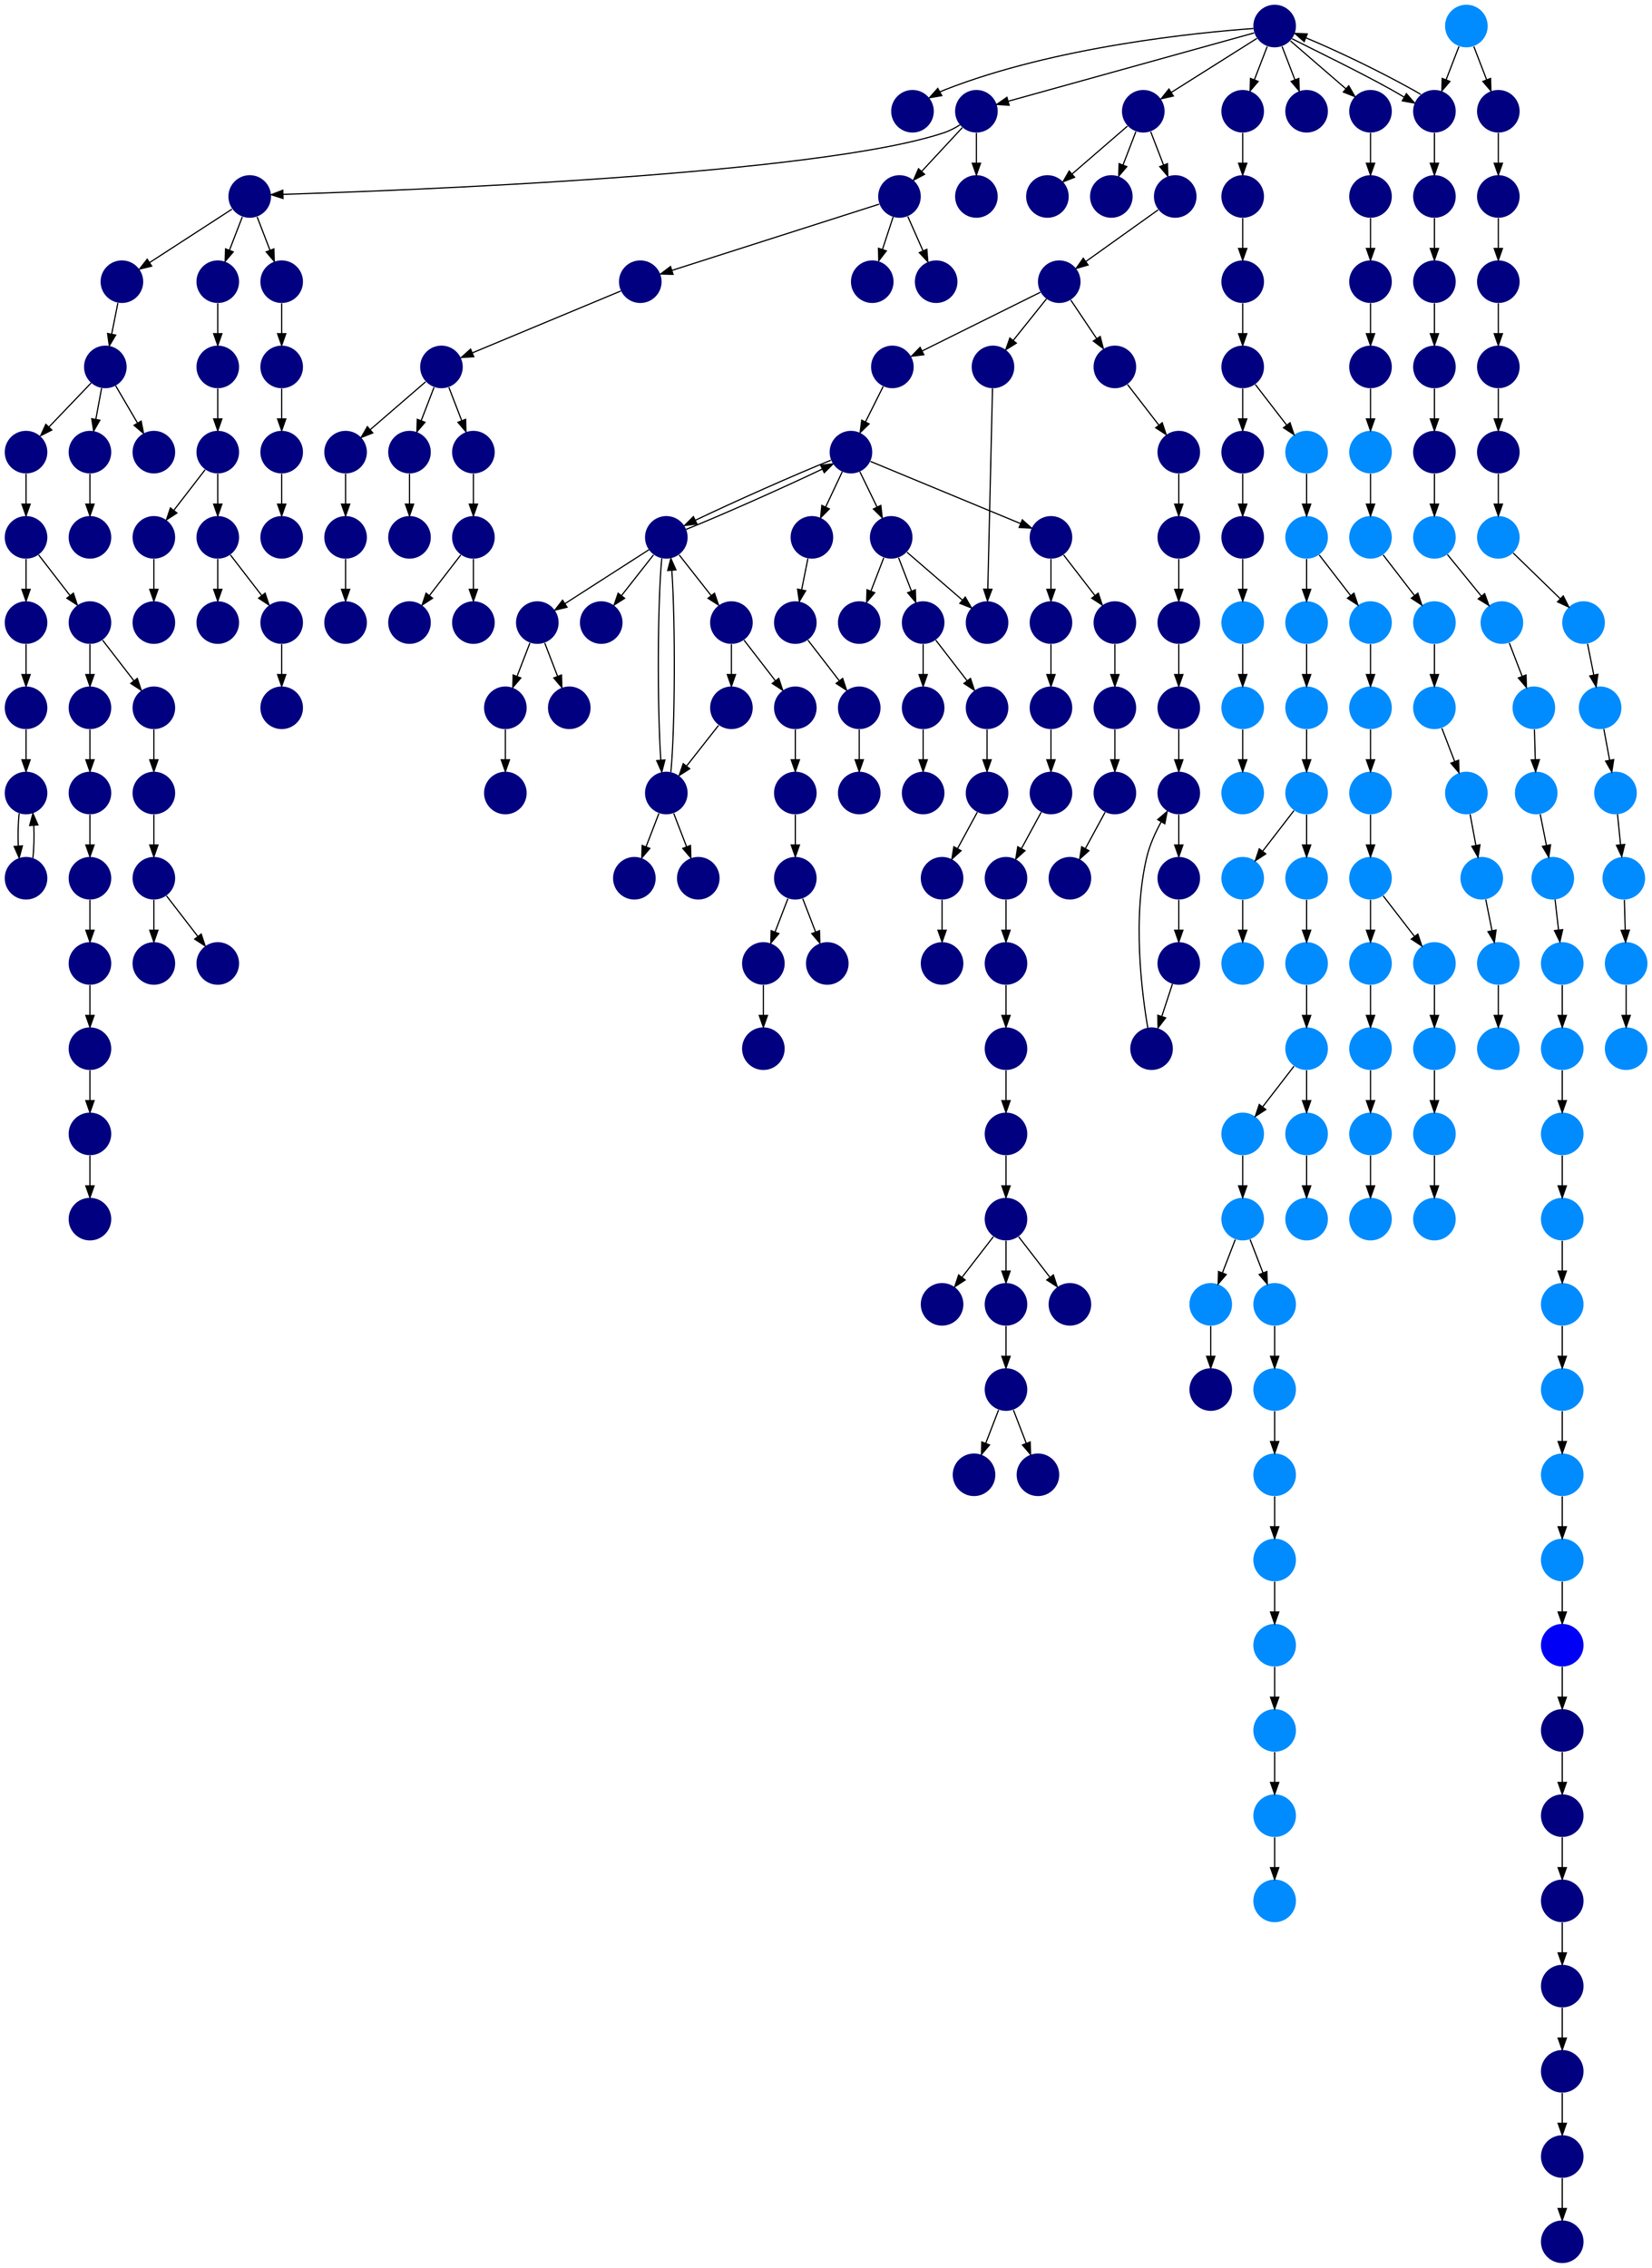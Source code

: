 digraph{
0 [tooltip = "A", penwidth = 0, style = filled, fillcolor = "#000080", shape = circle, label = ""]
1 [tooltip = "A", penwidth = 0, style = filled, fillcolor = "#000080", shape = circle, label = ""]
2 [tooltip = "A", penwidth = 0, style = filled, fillcolor = "#000080", shape = circle, label = ""]
3 [tooltip = "A", penwidth = 0, style = filled, fillcolor = "#000080", shape = circle, label = ""]
4 [tooltip = "A", penwidth = 0, style = filled, fillcolor = "#000080", shape = circle, label = ""]
5 [tooltip = "A", penwidth = 0, style = filled, fillcolor = "#000080", shape = circle, label = ""]
6 [tooltip = "G", penwidth = 0, style = filled, fillcolor = "#008cff", shape = circle, label = ""]
7 [tooltip = "A", penwidth = 0, style = filled, fillcolor = "#000080", shape = circle, label = ""]
8 [tooltip = "A", penwidth = 0, style = filled, fillcolor = "#000080", shape = circle, label = ""]
9 [tooltip = "A", penwidth = 0, style = filled, fillcolor = "#000080", shape = circle, label = ""]
10 [tooltip = "G", penwidth = 0, style = filled, fillcolor = "#008cff", shape = circle, label = ""]
11 [tooltip = "A", penwidth = 0, style = filled, fillcolor = "#000080", shape = circle, label = ""]
12 [tooltip = "A", penwidth = 0, style = filled, fillcolor = "#000080", shape = circle, label = ""]
13 [tooltip = "A", penwidth = 0, style = filled, fillcolor = "#000080", shape = circle, label = ""]
14 [tooltip = "A", penwidth = 0, style = filled, fillcolor = "#000080", shape = circle, label = ""]
15 [tooltip = "A", penwidth = 0, style = filled, fillcolor = "#000080", shape = circle, label = ""]
16 [tooltip = "A", penwidth = 0, style = filled, fillcolor = "#000080", shape = circle, label = ""]
17 [tooltip = "A", penwidth = 0, style = filled, fillcolor = "#000080", shape = circle, label = ""]
18 [tooltip = "A", penwidth = 0, style = filled, fillcolor = "#000080", shape = circle, label = ""]
19 [tooltip = "A", penwidth = 0, style = filled, fillcolor = "#000080", shape = circle, label = ""]
20 [tooltip = "A", penwidth = 0, style = filled, fillcolor = "#000080", shape = circle, label = ""]
21 [tooltip = "A", penwidth = 0, style = filled, fillcolor = "#000080", shape = circle, label = ""]
22 [tooltip = "A", penwidth = 0, style = filled, fillcolor = "#000080", shape = circle, label = ""]
23 [tooltip = "A", penwidth = 0, style = filled, fillcolor = "#000080", shape = circle, label = ""]
24 [tooltip = "A", penwidth = 0, style = filled, fillcolor = "#000080", shape = circle, label = ""]
25 [tooltip = "A", penwidth = 0, style = filled, fillcolor = "#000080", shape = circle, label = ""]
26 [tooltip = "A", penwidth = 0, style = filled, fillcolor = "#000080", shape = circle, label = ""]
27 [tooltip = "G", penwidth = 0, style = filled, fillcolor = "#008cff", shape = circle, label = ""]
28 [tooltip = "G", penwidth = 0, style = filled, fillcolor = "#008cff", shape = circle, label = ""]
29 [tooltip = "G", penwidth = 0, style = filled, fillcolor = "#008cff", shape = circle, label = ""]
30 [tooltip = "A", penwidth = 0, style = filled, fillcolor = "#000080", shape = circle, label = ""]
31 [tooltip = "G", penwidth = 0, style = filled, fillcolor = "#008cff", shape = circle, label = ""]
32 [tooltip = "G", penwidth = 0, style = filled, fillcolor = "#008cff", shape = circle, label = ""]
33 [tooltip = "A", penwidth = 0, style = filled, fillcolor = "#000080", shape = circle, label = ""]
34 [tooltip = "D", penwidth = 0, style = filled, fillcolor = "#0000f6", shape = circle, label = ""]
35 [tooltip = "G", penwidth = 0, style = filled, fillcolor = "#008cff", shape = circle, label = ""]
36 [tooltip = "A", penwidth = 0, style = filled, fillcolor = "#000080", shape = circle, label = ""]
37 [tooltip = "G", penwidth = 0, style = filled, fillcolor = "#008cff", shape = circle, label = ""]
38 [tooltip = "G", penwidth = 0, style = filled, fillcolor = "#008cff", shape = circle, label = ""]
39 [tooltip = "G", penwidth = 0, style = filled, fillcolor = "#008cff", shape = circle, label = ""]
40 [tooltip = "G", penwidth = 0, style = filled, fillcolor = "#008cff", shape = circle, label = ""]
41 [tooltip = "G", penwidth = 0, style = filled, fillcolor = "#008cff", shape = circle, label = ""]
42 [tooltip = "A", penwidth = 0, style = filled, fillcolor = "#000080", shape = circle, label = ""]
43 [tooltip = "G", penwidth = 0, style = filled, fillcolor = "#008cff", shape = circle, label = ""]
44 [tooltip = "A", penwidth = 0, style = filled, fillcolor = "#000080", shape = circle, label = ""]
45 [tooltip = "G", penwidth = 0, style = filled, fillcolor = "#008cff", shape = circle, label = ""]
46 [tooltip = "A", penwidth = 0, style = filled, fillcolor = "#000080", shape = circle, label = ""]
47 [tooltip = "G", penwidth = 0, style = filled, fillcolor = "#008cff", shape = circle, label = ""]
48 [tooltip = "A", penwidth = 0, style = filled, fillcolor = "#000080", shape = circle, label = ""]
49 [tooltip = "G", penwidth = 0, style = filled, fillcolor = "#008cff", shape = circle, label = ""]
50 [tooltip = "G", penwidth = 0, style = filled, fillcolor = "#008cff", shape = circle, label = ""]
51 [tooltip = "A", penwidth = 0, style = filled, fillcolor = "#000080", shape = circle, label = ""]
52 [tooltip = "G", penwidth = 0, style = filled, fillcolor = "#008cff", shape = circle, label = ""]
53 [tooltip = "G", penwidth = 0, style = filled, fillcolor = "#008cff", shape = circle, label = ""]
54 [tooltip = "G", penwidth = 0, style = filled, fillcolor = "#008cff", shape = circle, label = ""]
55 [tooltip = "G", penwidth = 0, style = filled, fillcolor = "#008cff", shape = circle, label = ""]
56 [tooltip = "G", penwidth = 0, style = filled, fillcolor = "#008cff", shape = circle, label = ""]
57 [tooltip = "G", penwidth = 0, style = filled, fillcolor = "#008cff", shape = circle, label = ""]
58 [tooltip = "G", penwidth = 0, style = filled, fillcolor = "#008cff", shape = circle, label = ""]
59 [tooltip = "G", penwidth = 0, style = filled, fillcolor = "#008cff", shape = circle, label = ""]
60 [tooltip = "G", penwidth = 0, style = filled, fillcolor = "#008cff", shape = circle, label = ""]
61 [tooltip = "G", penwidth = 0, style = filled, fillcolor = "#008cff", shape = circle, label = ""]
62 [tooltip = "G", penwidth = 0, style = filled, fillcolor = "#008cff", shape = circle, label = ""]
63 [tooltip = "G", penwidth = 0, style = filled, fillcolor = "#008cff", shape = circle, label = ""]
64 [tooltip = "G", penwidth = 0, style = filled, fillcolor = "#008cff", shape = circle, label = ""]
65 [tooltip = "G", penwidth = 0, style = filled, fillcolor = "#008cff", shape = circle, label = ""]
66 [tooltip = "A", penwidth = 0, style = filled, fillcolor = "#000080", shape = circle, label = ""]
67 [tooltip = "A", penwidth = 0, style = filled, fillcolor = "#000080", shape = circle, label = ""]
68 [tooltip = "A", penwidth = 0, style = filled, fillcolor = "#000080", shape = circle, label = ""]
69 [tooltip = "A", penwidth = 0, style = filled, fillcolor = "#000080", shape = circle, label = ""]
70 [tooltip = "A", penwidth = 0, style = filled, fillcolor = "#000080", shape = circle, label = ""]
71 [tooltip = "A", penwidth = 0, style = filled, fillcolor = "#000080", shape = circle, label = ""]
72 [tooltip = "A", penwidth = 0, style = filled, fillcolor = "#000080", shape = circle, label = ""]
73 [tooltip = "A", penwidth = 0, style = filled, fillcolor = "#000080", shape = circle, label = ""]
74 [tooltip = "A", penwidth = 0, style = filled, fillcolor = "#000080", shape = circle, label = ""]
75 [tooltip = "A", penwidth = 0, style = filled, fillcolor = "#000080", shape = circle, label = ""]
76 [tooltip = "A", penwidth = 0, style = filled, fillcolor = "#000080", shape = circle, label = ""]
77 [tooltip = "A", penwidth = 0, style = filled, fillcolor = "#000080", shape = circle, label = ""]
78 [tooltip = "A", penwidth = 0, style = filled, fillcolor = "#000080", shape = circle, label = ""]
79 [tooltip = "A", penwidth = 0, style = filled, fillcolor = "#000080", shape = circle, label = ""]
80 [tooltip = "A", penwidth = 0, style = filled, fillcolor = "#000080", shape = circle, label = ""]
81 [tooltip = "A", penwidth = 0, style = filled, fillcolor = "#000080", shape = circle, label = ""]
82 [tooltip = "A", penwidth = 0, style = filled, fillcolor = "#000080", shape = circle, label = ""]
83 [tooltip = "A", penwidth = 0, style = filled, fillcolor = "#000080", shape = circle, label = ""]
84 [tooltip = "A", penwidth = 0, style = filled, fillcolor = "#000080", shape = circle, label = ""]
85 [tooltip = "A", penwidth = 0, style = filled, fillcolor = "#000080", shape = circle, label = ""]
86 [tooltip = "A", penwidth = 0, style = filled, fillcolor = "#000080", shape = circle, label = ""]
87 [tooltip = "A", penwidth = 0, style = filled, fillcolor = "#000080", shape = circle, label = ""]
88 [tooltip = "A", penwidth = 0, style = filled, fillcolor = "#000080", shape = circle, label = ""]
89 [tooltip = "A", penwidth = 0, style = filled, fillcolor = "#000080", shape = circle, label = ""]
90 [tooltip = "A", penwidth = 0, style = filled, fillcolor = "#000080", shape = circle, label = ""]
91 [tooltip = "A", penwidth = 0, style = filled, fillcolor = "#000080", shape = circle, label = ""]
92 [tooltip = "A", penwidth = 0, style = filled, fillcolor = "#000080", shape = circle, label = ""]
93 [tooltip = "G", penwidth = 0, style = filled, fillcolor = "#008cff", shape = circle, label = ""]
94 [tooltip = "A", penwidth = 0, style = filled, fillcolor = "#000080", shape = circle, label = ""]
95 [tooltip = "G", penwidth = 0, style = filled, fillcolor = "#008cff", shape = circle, label = ""]
96 [tooltip = "G", penwidth = 0, style = filled, fillcolor = "#008cff", shape = circle, label = ""]
97 [tooltip = "G", penwidth = 0, style = filled, fillcolor = "#008cff", shape = circle, label = ""]
98 [tooltip = "G", penwidth = 0, style = filled, fillcolor = "#008cff", shape = circle, label = ""]
99 [tooltip = "G", penwidth = 0, style = filled, fillcolor = "#008cff", shape = circle, label = ""]
100 [tooltip = "G", penwidth = 0, style = filled, fillcolor = "#008cff", shape = circle, label = ""]
101 [tooltip = "G", penwidth = 0, style = filled, fillcolor = "#008cff", shape = circle, label = ""]
102 [tooltip = "G", penwidth = 0, style = filled, fillcolor = "#008cff", shape = circle, label = ""]
103 [tooltip = "A", penwidth = 0, style = filled, fillcolor = "#000080", shape = circle, label = ""]
104 [tooltip = "G", penwidth = 0, style = filled, fillcolor = "#008cff", shape = circle, label = ""]
105 [tooltip = "G", penwidth = 0, style = filled, fillcolor = "#008cff", shape = circle, label = ""]
106 [tooltip = "G", penwidth = 0, style = filled, fillcolor = "#008cff", shape = circle, label = ""]
107 [tooltip = "G", penwidth = 0, style = filled, fillcolor = "#008cff", shape = circle, label = ""]
108 [tooltip = "A", penwidth = 0, style = filled, fillcolor = "#000080", shape = circle, label = ""]
109 [tooltip = "G", penwidth = 0, style = filled, fillcolor = "#008cff", shape = circle, label = ""]
110 [tooltip = "A", penwidth = 0, style = filled, fillcolor = "#000080", shape = circle, label = ""]
111 [tooltip = "G", penwidth = 0, style = filled, fillcolor = "#008cff", shape = circle, label = ""]
112 [tooltip = "G", penwidth = 0, style = filled, fillcolor = "#008cff", shape = circle, label = ""]
113 [tooltip = "G", penwidth = 0, style = filled, fillcolor = "#008cff", shape = circle, label = ""]
114 [tooltip = "A", penwidth = 0, style = filled, fillcolor = "#000080", shape = circle, label = ""]
115 [tooltip = "A", penwidth = 0, style = filled, fillcolor = "#000080", shape = circle, label = ""]
116 [tooltip = "G", penwidth = 0, style = filled, fillcolor = "#008cff", shape = circle, label = ""]
117 [tooltip = "A", penwidth = 0, style = filled, fillcolor = "#000080", shape = circle, label = ""]
118 [tooltip = "G", penwidth = 0, style = filled, fillcolor = "#008cff", shape = circle, label = ""]
119 [tooltip = "G", penwidth = 0, style = filled, fillcolor = "#008cff", shape = circle, label = ""]
120 [tooltip = "G", penwidth = 0, style = filled, fillcolor = "#008cff", shape = circle, label = ""]
121 [tooltip = "A", penwidth = 0, style = filled, fillcolor = "#000080", shape = circle, label = ""]
122 [tooltip = "A", penwidth = 0, style = filled, fillcolor = "#000080", shape = circle, label = ""]
123 [tooltip = "G", penwidth = 0, style = filled, fillcolor = "#008cff", shape = circle, label = ""]
124 [tooltip = "G", penwidth = 0, style = filled, fillcolor = "#008cff", shape = circle, label = ""]
125 [tooltip = "G", penwidth = 0, style = filled, fillcolor = "#008cff", shape = circle, label = ""]
126 [tooltip = "G", penwidth = 0, style = filled, fillcolor = "#008cff", shape = circle, label = ""]
127 [tooltip = "A", penwidth = 0, style = filled, fillcolor = "#000080", shape = circle, label = ""]
128 [tooltip = "G", penwidth = 0, style = filled, fillcolor = "#008cff", shape = circle, label = ""]
129 [tooltip = "G", penwidth = 0, style = filled, fillcolor = "#008cff", shape = circle, label = ""]
130 [tooltip = "G", penwidth = 0, style = filled, fillcolor = "#008cff", shape = circle, label = ""]
131 [tooltip = "G", penwidth = 0, style = filled, fillcolor = "#008cff", shape = circle, label = ""]
132 [tooltip = "G", penwidth = 0, style = filled, fillcolor = "#008cff", shape = circle, label = ""]
133 [tooltip = "G", penwidth = 0, style = filled, fillcolor = "#008cff", shape = circle, label = ""]
134 [tooltip = "A", penwidth = 0, style = filled, fillcolor = "#000080", shape = circle, label = ""]
135 [tooltip = "G", penwidth = 0, style = filled, fillcolor = "#008cff", shape = circle, label = ""]
136 [tooltip = "A", penwidth = 0, style = filled, fillcolor = "#000080", shape = circle, label = ""]
137 [tooltip = "A", penwidth = 0, style = filled, fillcolor = "#000080", shape = circle, label = ""]
138 [tooltip = "A", penwidth = 0, style = filled, fillcolor = "#000080", shape = circle, label = ""]
139 [tooltip = "A", penwidth = 0, style = filled, fillcolor = "#000080", shape = circle, label = ""]
140 [tooltip = "A", penwidth = 0, style = filled, fillcolor = "#000080", shape = circle, label = ""]
141 [tooltip = "A", penwidth = 0, style = filled, fillcolor = "#000080", shape = circle, label = ""]
142 [tooltip = "A", penwidth = 0, style = filled, fillcolor = "#000080", shape = circle, label = ""]
143 [tooltip = "A", penwidth = 0, style = filled, fillcolor = "#000080", shape = circle, label = ""]
144 [tooltip = "A", penwidth = 0, style = filled, fillcolor = "#000080", shape = circle, label = ""]
145 [tooltip = "A", penwidth = 0, style = filled, fillcolor = "#000080", shape = circle, label = ""]
146 [tooltip = "A", penwidth = 0, style = filled, fillcolor = "#000080", shape = circle, label = ""]
147 [tooltip = "A", penwidth = 0, style = filled, fillcolor = "#000080", shape = circle, label = ""]
148 [tooltip = "A", penwidth = 0, style = filled, fillcolor = "#000080", shape = circle, label = ""]
149 [tooltip = "A", penwidth = 0, style = filled, fillcolor = "#000080", shape = circle, label = ""]
150 [tooltip = "A", penwidth = 0, style = filled, fillcolor = "#000080", shape = circle, label = ""]
151 [tooltip = "A", penwidth = 0, style = filled, fillcolor = "#000080", shape = circle, label = ""]
152 [tooltip = "A", penwidth = 0, style = filled, fillcolor = "#000080", shape = circle, label = ""]
153 [tooltip = "A", penwidth = 0, style = filled, fillcolor = "#000080", shape = circle, label = ""]
154 [tooltip = "A", penwidth = 0, style = filled, fillcolor = "#000080", shape = circle, label = ""]
155 [tooltip = "A", penwidth = 0, style = filled, fillcolor = "#000080", shape = circle, label = ""]
156 [tooltip = "G", penwidth = 0, style = filled, fillcolor = "#008cff", shape = circle, label = ""]
157 [tooltip = "A", penwidth = 0, style = filled, fillcolor = "#000080", shape = circle, label = ""]
158 [tooltip = "A", penwidth = 0, style = filled, fillcolor = "#000080", shape = circle, label = ""]
159 [tooltip = "A", penwidth = 0, style = filled, fillcolor = "#000080", shape = circle, label = ""]
160 [tooltip = "G", penwidth = 0, style = filled, fillcolor = "#008cff", shape = circle, label = ""]
161 [tooltip = "A", penwidth = 0, style = filled, fillcolor = "#000080", shape = circle, label = ""]
162 [tooltip = "A", penwidth = 0, style = filled, fillcolor = "#000080", shape = circle, label = ""]
163 [tooltip = "A", penwidth = 0, style = filled, fillcolor = "#000080", shape = circle, label = ""]
164 [tooltip = "A", penwidth = 0, style = filled, fillcolor = "#000080", shape = circle, label = ""]
165 [tooltip = "A", penwidth = 0, style = filled, fillcolor = "#000080", shape = circle, label = ""]
166 [tooltip = "A", penwidth = 0, style = filled, fillcolor = "#000080", shape = circle, label = ""]
167 [tooltip = "A", penwidth = 0, style = filled, fillcolor = "#000080", shape = circle, label = ""]
168 [tooltip = "A", penwidth = 0, style = filled, fillcolor = "#000080", shape = circle, label = ""]
169 [tooltip = "A", penwidth = 0, style = filled, fillcolor = "#000080", shape = circle, label = ""]
170 [tooltip = "A", penwidth = 0, style = filled, fillcolor = "#000080", shape = circle, label = ""]
171 [tooltip = "A", penwidth = 0, style = filled, fillcolor = "#000080", shape = circle, label = ""]
172 [tooltip = "A", penwidth = 0, style = filled, fillcolor = "#000080", shape = circle, label = ""]
173 [tooltip = "A", penwidth = 0, style = filled, fillcolor = "#000080", shape = circle, label = ""]
174 [tooltip = "A", penwidth = 0, style = filled, fillcolor = "#000080", shape = circle, label = ""]
175 [tooltip = "A", penwidth = 0, style = filled, fillcolor = "#000080", shape = circle, label = ""]
176 [tooltip = "A", penwidth = 0, style = filled, fillcolor = "#000080", shape = circle, label = ""]
177 [tooltip = "A", penwidth = 0, style = filled, fillcolor = "#000080", shape = circle, label = ""]
178 [tooltip = "A", penwidth = 0, style = filled, fillcolor = "#000080", shape = circle, label = ""]
179 [tooltip = "A", penwidth = 0, style = filled, fillcolor = "#000080", shape = circle, label = ""]
180 [tooltip = "A", penwidth = 0, style = filled, fillcolor = "#000080", shape = circle, label = ""]
181 [tooltip = "A", penwidth = 0, style = filled, fillcolor = "#000080", shape = circle, label = ""]
182 [tooltip = "A", penwidth = 0, style = filled, fillcolor = "#000080", shape = circle, label = ""]
183 [tooltip = "A", penwidth = 0, style = filled, fillcolor = "#000080", shape = circle, label = ""]
184 [tooltip = "A", penwidth = 0, style = filled, fillcolor = "#000080", shape = circle, label = ""]
185 [tooltip = "A", penwidth = 0, style = filled, fillcolor = "#000080", shape = circle, label = ""]
186 [tooltip = "A", penwidth = 0, style = filled, fillcolor = "#000080", shape = circle, label = ""]
187 [tooltip = "A", penwidth = 0, style = filled, fillcolor = "#000080", shape = circle, label = ""]
188 [tooltip = "A", penwidth = 0, style = filled, fillcolor = "#000080", shape = circle, label = ""]
189 [tooltip = "A", penwidth = 0, style = filled, fillcolor = "#000080", shape = circle, label = ""]
190 [tooltip = "A", penwidth = 0, style = filled, fillcolor = "#000080", shape = circle, label = ""]
191 [tooltip = "A", penwidth = 0, style = filled, fillcolor = "#000080", shape = circle, label = ""]
192 [tooltip = "A", penwidth = 0, style = filled, fillcolor = "#000080", shape = circle, label = ""]
193 [tooltip = "A", penwidth = 0, style = filled, fillcolor = "#000080", shape = circle, label = ""]
194 [tooltip = "A", penwidth = 0, style = filled, fillcolor = "#000080", shape = circle, label = ""]
195 [tooltip = "A", penwidth = 0, style = filled, fillcolor = "#000080", shape = circle, label = ""]
196 [tooltip = "A", penwidth = 0, style = filled, fillcolor = "#000080", shape = circle, label = ""]
197 [tooltip = "A", penwidth = 0, style = filled, fillcolor = "#000080", shape = circle, label = ""]
198 [tooltip = "A", penwidth = 0, style = filled, fillcolor = "#000080", shape = circle, label = ""]
199 [tooltip = "A", penwidth = 0, style = filled, fillcolor = "#000080", shape = circle, label = ""]
200 [tooltip = "A", penwidth = 0, style = filled, fillcolor = "#000080", shape = circle, label = ""]
201 [tooltip = "A", penwidth = 0, style = filled, fillcolor = "#000080", shape = circle, label = ""]
202 [tooltip = "A", penwidth = 0, style = filled, fillcolor = "#000080", shape = circle, label = ""]
203 [tooltip = "A", penwidth = 0, style = filled, fillcolor = "#000080", shape = circle, label = ""]
204 [tooltip = "A", penwidth = 0, style = filled, fillcolor = "#000080", shape = circle, label = ""]
205 [tooltip = "A", penwidth = 0, style = filled, fillcolor = "#000080", shape = circle, label = ""]
206 [tooltip = "A", penwidth = 0, style = filled, fillcolor = "#000080", shape = circle, label = ""]
207 [tooltip = "A", penwidth = 0, style = filled, fillcolor = "#000080", shape = circle, label = ""]
208 [tooltip = "A", penwidth = 0, style = filled, fillcolor = "#000080", shape = circle, label = ""]
209 [tooltip = "A", penwidth = 0, style = filled, fillcolor = "#000080", shape = circle, label = ""]
210 [tooltip = "A", penwidth = 0, style = filled, fillcolor = "#000080", shape = circle, label = ""]
211 [tooltip = "A", penwidth = 0, style = filled, fillcolor = "#000080", shape = circle, label = ""]
212 [tooltip = "A", penwidth = 0, style = filled, fillcolor = "#000080", shape = circle, label = ""]
213 [tooltip = "A", penwidth = 0, style = filled, fillcolor = "#000080", shape = circle, label = ""]
214 [tooltip = "A", penwidth = 0, style = filled, fillcolor = "#000080", shape = circle, label = ""]
215 [tooltip = "A", penwidth = 0, style = filled, fillcolor = "#000080", shape = circle, label = ""]
216 [tooltip = "A", penwidth = 0, style = filled, fillcolor = "#000080", shape = circle, label = ""]
217 [tooltip = "G", penwidth = 0, style = filled, fillcolor = "#008cff", shape = circle, label = ""]
218 [tooltip = "A", penwidth = 0, style = filled, fillcolor = "#000080", shape = circle, label = ""]
219 [tooltip = "A", penwidth = 0, style = filled, fillcolor = "#000080", shape = circle, label = ""]
0 -> 86
47 -> 54
138 -> 145
26 -> 218
57 -> 50
201 -> 200
104 -> 96
19 -> 4
108 -> 134
190 -> 189
122 -> 95
160 -> 6
19 -> 66
113 -> 109
24 -> 203
184 -> 186
103 -> 105
118 -> 116
171 -> 170
78 -> 74
217 -> 63
76 -> 77
9 -> 21
56 -> 101
123 -> 131
3 -> 169
105 -> 113
110 -> 117
42 -> 26
21 -> 81
32 -> 28
144 -> 139
19 -> 137
178 -> 175
77 -> 79
212 -> 215
210 -> 209
120 -> 100
0 -> 166
137 -> 144
49 -> 35
14 -> 141
29 -> 37
0 -> 1
75 -> 71
72 -> 67
13 -> 23
181 -> 182
39 -> 27
195 -> 193
130 -> 106
194 -> 192
193 -> 156
16 -> 13
176 -> 178
149 -> 152
133 -> 62
41 -> 64
207 -> 205
197 -> 198
0 -> 14
0 -> 115
135 -> 126
4 -> 12
126 -> 112
132 -> 99
165 -> 155
159 -> 195
134 -> 90
10 -> 3
136 -> 121
95 -> 107
144 -> 171
68 -> 201
38 -> 29
25 -> 73
206 -> 204
202 -> 199
2 -> 176
154 -> 157
200 -> 202
163 -> 168
218 -> 190
102 -> 123
31 -> 128
134 -> 132
174 -> 18
44 -> 46
71 -> 219
12 -> 7
53 -> 55
99 -> 130
66 -> 67
40 -> 39
54 -> 43
196 -> 194
1 -> 0
60 -> 217
71 -> 183
62 -> 45
35 -> 56
79 -> 83
111 -> 119
77 -> 78
84 -> 75
24 -> 25
168 -> 158
38 -> 57
18 -> 146
0 -> 5
98 -> 133
66 -> 68
116 -> 59
19 -> 213
149 -> 142
112 -> 38
4 -> 163
96 -> 52
2 -> 8
43 -> 34
182 -> 153
178 -> 177
137 -> 19
36 -> 30
22 -> 20
158 -> 161
37 -> 31
22 -> 76
1 -> 91
52 -> 65
170 -> 137
186 -> 191
170 -> 216
185 -> 186
131 -> 58
33 -> 127
209 -> 206
109 -> 125
27 -> 32
97 -> 98
164 -> 167
114 -> 118
61 -> 93
68 -> 197
18 -> 17
34 -> 44
148 -> 147
156 -> 160
30 -> 33
119 -> 120
129 -> 97
115 -> 136
100 -> 102
93 -> 124
155 -> 84
137 -> 170
213 -> 214
107 -> 129
11 -> 9
48 -> 19
124 -> 88
9 -> 154
139 -> 80
83 -> 211
91 -> 110
46 -> 51
151 -> 150
2 -> 162
51 -> 36
189 -> 188
14 -> 70
87 -> 165
66 -> 69
50 -> 53
188 -> 184
146 -> 151
182 -> 180
173 -> 172
71 -> 181
137 -> 143
178 -> 174
170 -> 85
205 -> 208
106 -> 60
191 -> 187
154 -> 164
5 -> 22
93 -> 111
208 -> 210
150 -> 149
90 -> 114
64 -> 47
214 -> 212
146 -> 207
8 -> 11
22 -> 15
83 -> 82
60 -> 40
137 -> 138
14 -> 42
10 -> 1
99 -> 135
175 -> 179
80 -> 24
162 -> 196
0 -> 92
5 -> 94
86 -> 89
23 -> 13
6 -> 49
125 -> 104
138 -> 173
187 -> 185
89 -> 108
7 -> 87
121 -> 122
26 -> 72
147 -> 140
65 -> 41
169 -> 159
26 -> 48
77 -> 148
117 -> 103
5 -> 2
17 -> 16
27 -> 61
}